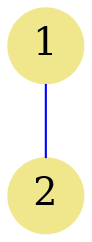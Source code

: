 graph "graph.dot" {

   size="6.0,7.0";

node [shape=circle,fixedsize=true,style=filled,
      color="khaki",fontcolor="black",fontsize=18];

   1  [label="1", pos="0.552948,1.000000"];
   2  [label="2", pos="0.447052,-0.000000"];

edge [color="blue"];

   1  --   2;

}
